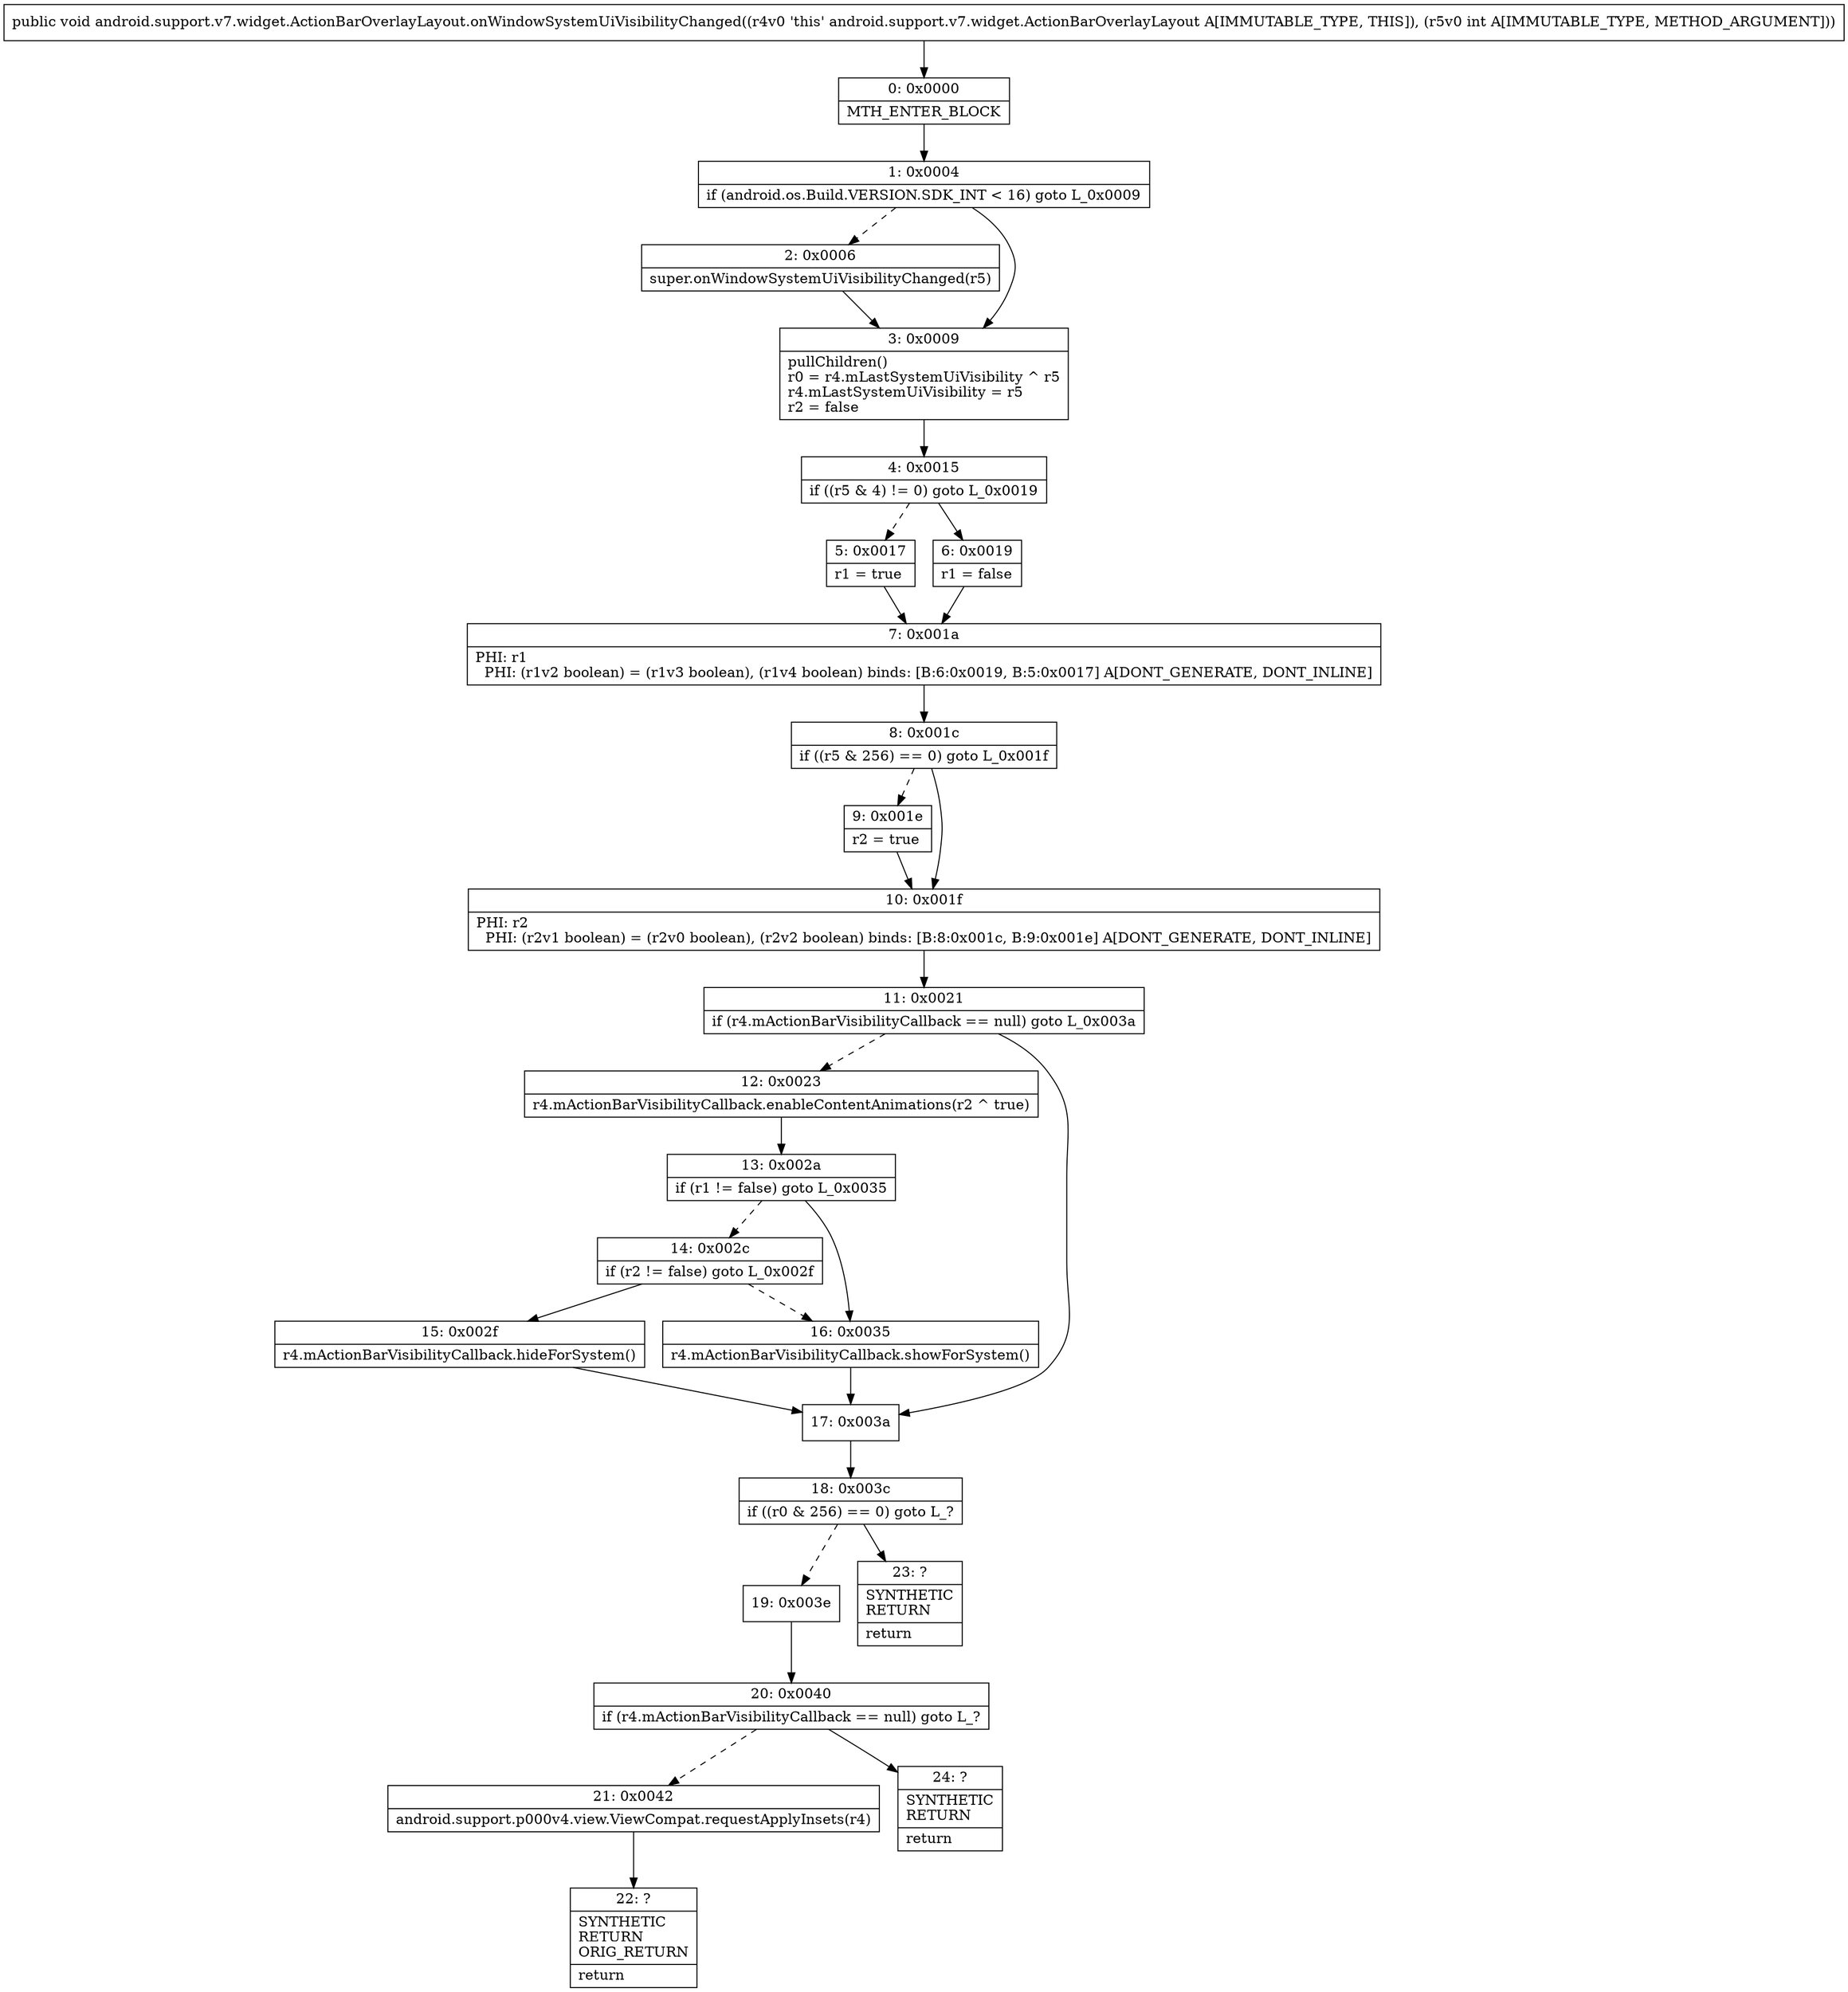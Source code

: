 digraph "CFG forandroid.support.v7.widget.ActionBarOverlayLayout.onWindowSystemUiVisibilityChanged(I)V" {
Node_0 [shape=record,label="{0\:\ 0x0000|MTH_ENTER_BLOCK\l}"];
Node_1 [shape=record,label="{1\:\ 0x0004|if (android.os.Build.VERSION.SDK_INT \< 16) goto L_0x0009\l}"];
Node_2 [shape=record,label="{2\:\ 0x0006|super.onWindowSystemUiVisibilityChanged(r5)\l}"];
Node_3 [shape=record,label="{3\:\ 0x0009|pullChildren()\lr0 = r4.mLastSystemUiVisibility ^ r5\lr4.mLastSystemUiVisibility = r5\lr2 = false\l}"];
Node_4 [shape=record,label="{4\:\ 0x0015|if ((r5 & 4) != 0) goto L_0x0019\l}"];
Node_5 [shape=record,label="{5\:\ 0x0017|r1 = true\l}"];
Node_6 [shape=record,label="{6\:\ 0x0019|r1 = false\l}"];
Node_7 [shape=record,label="{7\:\ 0x001a|PHI: r1 \l  PHI: (r1v2 boolean) = (r1v3 boolean), (r1v4 boolean) binds: [B:6:0x0019, B:5:0x0017] A[DONT_GENERATE, DONT_INLINE]\l}"];
Node_8 [shape=record,label="{8\:\ 0x001c|if ((r5 & 256) == 0) goto L_0x001f\l}"];
Node_9 [shape=record,label="{9\:\ 0x001e|r2 = true\l}"];
Node_10 [shape=record,label="{10\:\ 0x001f|PHI: r2 \l  PHI: (r2v1 boolean) = (r2v0 boolean), (r2v2 boolean) binds: [B:8:0x001c, B:9:0x001e] A[DONT_GENERATE, DONT_INLINE]\l}"];
Node_11 [shape=record,label="{11\:\ 0x0021|if (r4.mActionBarVisibilityCallback == null) goto L_0x003a\l}"];
Node_12 [shape=record,label="{12\:\ 0x0023|r4.mActionBarVisibilityCallback.enableContentAnimations(r2 ^ true)\l}"];
Node_13 [shape=record,label="{13\:\ 0x002a|if (r1 != false) goto L_0x0035\l}"];
Node_14 [shape=record,label="{14\:\ 0x002c|if (r2 != false) goto L_0x002f\l}"];
Node_15 [shape=record,label="{15\:\ 0x002f|r4.mActionBarVisibilityCallback.hideForSystem()\l}"];
Node_16 [shape=record,label="{16\:\ 0x0035|r4.mActionBarVisibilityCallback.showForSystem()\l}"];
Node_17 [shape=record,label="{17\:\ 0x003a}"];
Node_18 [shape=record,label="{18\:\ 0x003c|if ((r0 & 256) == 0) goto L_?\l}"];
Node_19 [shape=record,label="{19\:\ 0x003e}"];
Node_20 [shape=record,label="{20\:\ 0x0040|if (r4.mActionBarVisibilityCallback == null) goto L_?\l}"];
Node_21 [shape=record,label="{21\:\ 0x0042|android.support.p000v4.view.ViewCompat.requestApplyInsets(r4)\l}"];
Node_22 [shape=record,label="{22\:\ ?|SYNTHETIC\lRETURN\lORIG_RETURN\l|return\l}"];
Node_23 [shape=record,label="{23\:\ ?|SYNTHETIC\lRETURN\l|return\l}"];
Node_24 [shape=record,label="{24\:\ ?|SYNTHETIC\lRETURN\l|return\l}"];
MethodNode[shape=record,label="{public void android.support.v7.widget.ActionBarOverlayLayout.onWindowSystemUiVisibilityChanged((r4v0 'this' android.support.v7.widget.ActionBarOverlayLayout A[IMMUTABLE_TYPE, THIS]), (r5v0 int A[IMMUTABLE_TYPE, METHOD_ARGUMENT])) }"];
MethodNode -> Node_0;
Node_0 -> Node_1;
Node_1 -> Node_2[style=dashed];
Node_1 -> Node_3;
Node_2 -> Node_3;
Node_3 -> Node_4;
Node_4 -> Node_5[style=dashed];
Node_4 -> Node_6;
Node_5 -> Node_7;
Node_6 -> Node_7;
Node_7 -> Node_8;
Node_8 -> Node_9[style=dashed];
Node_8 -> Node_10;
Node_9 -> Node_10;
Node_10 -> Node_11;
Node_11 -> Node_12[style=dashed];
Node_11 -> Node_17;
Node_12 -> Node_13;
Node_13 -> Node_14[style=dashed];
Node_13 -> Node_16;
Node_14 -> Node_15;
Node_14 -> Node_16[style=dashed];
Node_15 -> Node_17;
Node_16 -> Node_17;
Node_17 -> Node_18;
Node_18 -> Node_19[style=dashed];
Node_18 -> Node_23;
Node_19 -> Node_20;
Node_20 -> Node_21[style=dashed];
Node_20 -> Node_24;
Node_21 -> Node_22;
}

